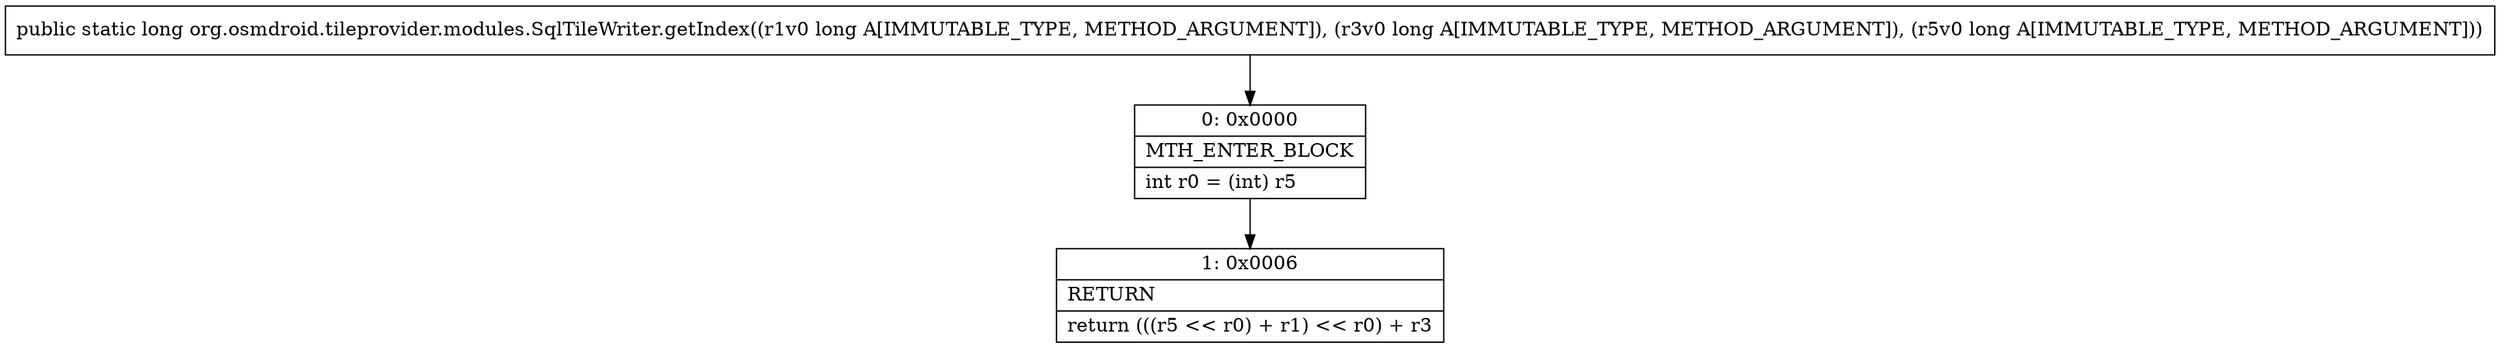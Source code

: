 digraph "CFG fororg.osmdroid.tileprovider.modules.SqlTileWriter.getIndex(JJJ)J" {
Node_0 [shape=record,label="{0\:\ 0x0000|MTH_ENTER_BLOCK\l|int r0 = (int) r5\l}"];
Node_1 [shape=record,label="{1\:\ 0x0006|RETURN\l|return (((r5 \<\< r0) + r1) \<\< r0) + r3\l}"];
MethodNode[shape=record,label="{public static long org.osmdroid.tileprovider.modules.SqlTileWriter.getIndex((r1v0 long A[IMMUTABLE_TYPE, METHOD_ARGUMENT]), (r3v0 long A[IMMUTABLE_TYPE, METHOD_ARGUMENT]), (r5v0 long A[IMMUTABLE_TYPE, METHOD_ARGUMENT])) }"];
MethodNode -> Node_0;
Node_0 -> Node_1;
}

